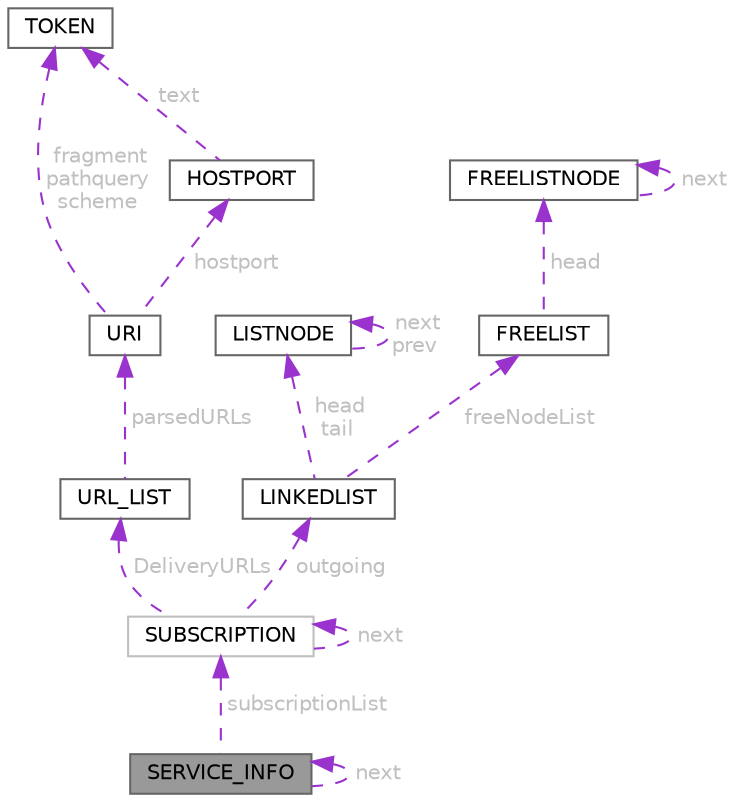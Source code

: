 digraph "SERVICE_INFO"
{
 // LATEX_PDF_SIZE
  bgcolor="transparent";
  edge [fontname=Helvetica,fontsize=10,labelfontname=Helvetica,labelfontsize=10];
  node [fontname=Helvetica,fontsize=10,shape=box,height=0.2,width=0.4];
  Node1 [id="Node000001",label="SERVICE_INFO",height=0.2,width=0.4,color="gray40", fillcolor="grey60", style="filled", fontcolor="black",tooltip=" "];
  Node2 -> Node1 [id="edge1_Node000001_Node000002",dir="back",color="darkorchid3",style="dashed",tooltip=" ",label=" subscriptionList",fontcolor="grey" ];
  Node2 [id="Node000002",label="SUBSCRIPTION",height=0.2,width=0.4,color="grey75", fillcolor="white", style="filled",URL="$structSUBSCRIPTION.html",tooltip=" "];
  Node3 -> Node2 [id="edge2_Node000002_Node000003",dir="back",color="darkorchid3",style="dashed",tooltip=" ",label=" DeliveryURLs",fontcolor="grey" ];
  Node3 [id="Node000003",label="URL_LIST",height=0.2,width=0.4,color="gray40", fillcolor="white", style="filled",URL="$structURL__LIST.html",tooltip="Represents a list of URLs as in the \"callback\" header of SUBSCRIBE message in GENA...."];
  Node4 -> Node3 [id="edge3_Node000003_Node000004",dir="back",color="darkorchid3",style="dashed",tooltip=" ",label=" parsedURLs",fontcolor="grey" ];
  Node4 [id="Node000004",label="URI",height=0.2,width=0.4,color="gray40", fillcolor="white", style="filled",URL="$structURI.html",tooltip="Represents a URI used in parse_uri and elsewhere."];
  Node5 -> Node4 [id="edge4_Node000004_Node000005",dir="back",color="darkorchid3",style="dashed",tooltip=" ",label=" fragment\npathquery\nscheme",fontcolor="grey" ];
  Node5 [id="Node000005",label="TOKEN",height=0.2,width=0.4,color="gray40", fillcolor="white", style="filled",URL="$structTOKEN.html",tooltip="Buffer used in parsinghttp messages, urls, etc. generally this simply holds a pointer into a larger a..."];
  Node6 -> Node4 [id="edge5_Node000004_Node000006",dir="back",color="darkorchid3",style="dashed",tooltip=" ",label=" hostport",fontcolor="grey" ];
  Node6 [id="Node000006",label="HOSTPORT",height=0.2,width=0.4,color="gray40", fillcolor="white", style="filled",URL="$structHOSTPORT.html",tooltip="Represents a host port: e.g. \"127.127.0.1:80\" text is a token pointing to the full string representat..."];
  Node5 -> Node6 [id="edge6_Node000006_Node000005",dir="back",color="darkorchid3",style="dashed",tooltip=" ",label=" text",fontcolor="grey" ];
  Node7 -> Node2 [id="edge7_Node000002_Node000007",dir="back",color="darkorchid3",style="dashed",tooltip=" ",label=" outgoing",fontcolor="grey" ];
  Node7 [id="Node000007",label="LINKEDLIST",height=0.2,width=0.4,color="gray40", fillcolor="white", style="filled",URL="$structLINKEDLIST.html",tooltip=" "];
  Node8 -> Node7 [id="edge8_Node000007_Node000008",dir="back",color="darkorchid3",style="dashed",tooltip=" ",label=" head\ntail",fontcolor="grey" ];
  Node8 [id="Node000008",label="LISTNODE",height=0.2,width=0.4,color="gray40", fillcolor="white", style="filled",URL="$structLISTNODE.html",tooltip=" "];
  Node8 -> Node8 [id="edge9_Node000008_Node000008",dir="back",color="darkorchid3",style="dashed",tooltip=" ",label=" next\nprev",fontcolor="grey" ];
  Node9 -> Node7 [id="edge10_Node000007_Node000009",dir="back",color="darkorchid3",style="dashed",tooltip=" ",label=" freeNodeList",fontcolor="grey" ];
  Node9 [id="Node000009",label="FREELIST",height=0.2,width=0.4,color="gray40", fillcolor="white", style="filled",URL="$structFREELIST.html",tooltip=" "];
  Node10 -> Node9 [id="edge11_Node000009_Node000010",dir="back",color="darkorchid3",style="dashed",tooltip=" ",label=" head",fontcolor="grey" ];
  Node10 [id="Node000010",label="FREELISTNODE",height=0.2,width=0.4,color="gray40", fillcolor="white", style="filled",URL="$structFREELISTNODE.html",tooltip=" "];
  Node10 -> Node10 [id="edge12_Node000010_Node000010",dir="back",color="darkorchid3",style="dashed",tooltip=" ",label=" next",fontcolor="grey" ];
  Node2 -> Node2 [id="edge13_Node000002_Node000002",dir="back",color="darkorchid3",style="dashed",tooltip=" ",label=" next",fontcolor="grey" ];
  Node1 -> Node1 [id="edge14_Node000001_Node000001",dir="back",color="darkorchid3",style="dashed",tooltip=" ",label=" next",fontcolor="grey" ];
}
